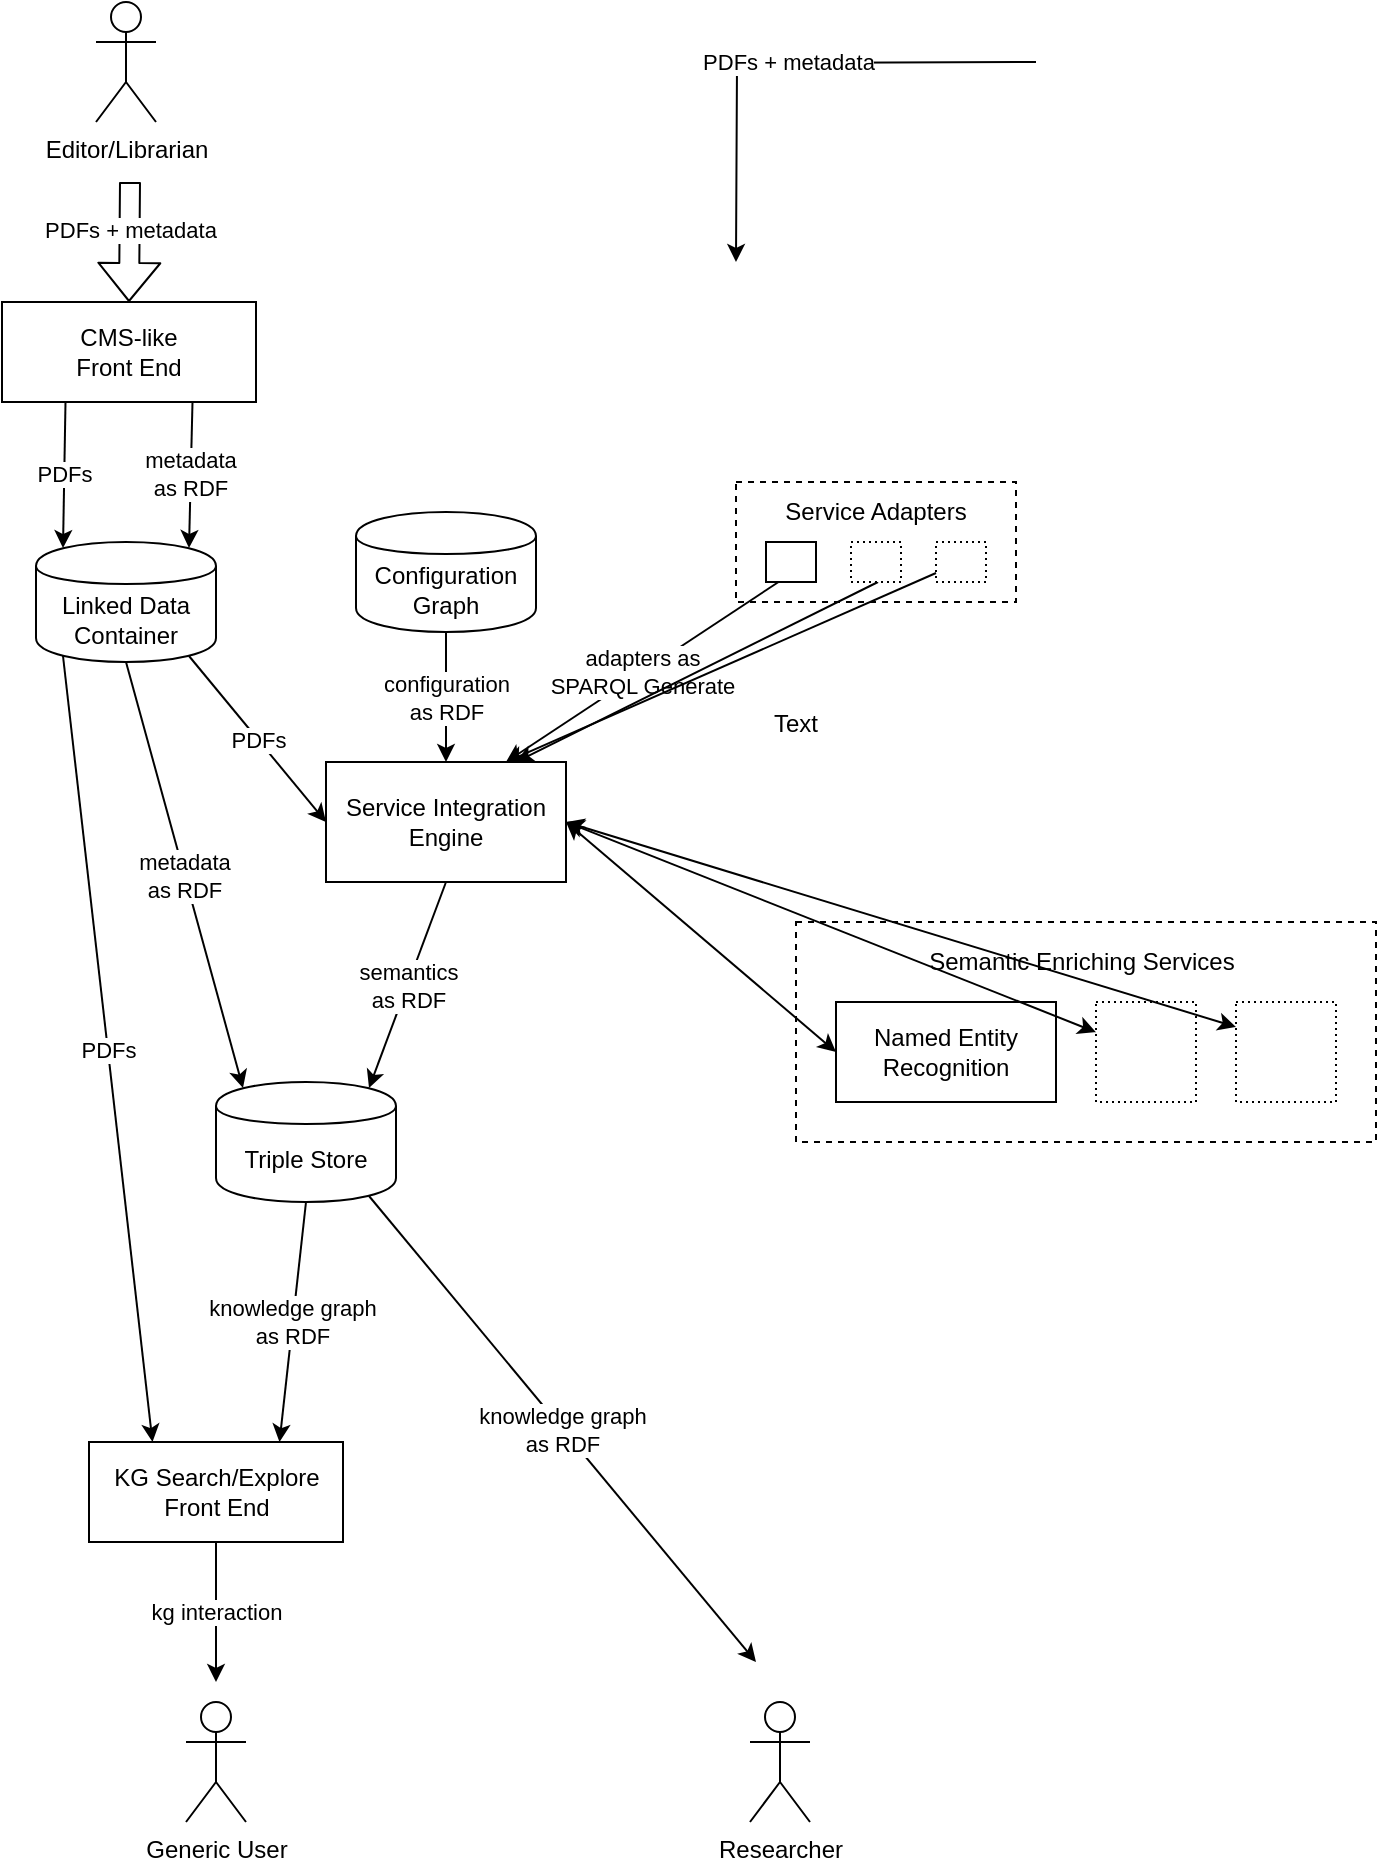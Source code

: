 <mxfile version="10.7.7" type="github"><diagram id="x-GXoumUO5DQMGYrBul2" name="Page-1"><mxGraphModel dx="1394" dy="915" grid="1" gridSize="10" guides="1" tooltips="1" connect="1" arrows="1" fold="1" page="1" pageScale="1" pageWidth="827" pageHeight="1169" math="0" shadow="0"><root><mxCell id="0"/><mxCell id="1" parent="0"/><mxCell id="RN9INIxDvgJOFiBCgrXU-1" value="" style="rounded=0;whiteSpace=wrap;html=1;dashed=1;" parent="1" vertex="1"><mxGeometry x="510" y="500" width="290" height="110" as="geometry"/></mxCell><mxCell id="RN9INIxDvgJOFiBCgrXU-2" value="Named Entity Recognition" style="rounded=0;whiteSpace=wrap;html=1;" parent="1" vertex="1"><mxGeometry x="530" y="540" width="110" height="50" as="geometry"/></mxCell><mxCell id="RN9INIxDvgJOFiBCgrXU-3" value="Semantic Enriching Services" style="text;html=1;strokeColor=none;fillColor=none;align=center;verticalAlign=middle;whiteSpace=wrap;rounded=0;dashed=1;" parent="1" vertex="1"><mxGeometry x="573" y="510" width="160" height="20" as="geometry"/></mxCell><mxCell id="RN9INIxDvgJOFiBCgrXU-4" value="" style="rounded=0;whiteSpace=wrap;html=1;dashed=1;dashPattern=1 2;" parent="1" vertex="1"><mxGeometry x="660" y="540" width="50" height="50" as="geometry"/></mxCell><mxCell id="RN9INIxDvgJOFiBCgrXU-6" value="" style="rounded=0;whiteSpace=wrap;html=1;dashed=1;dashPattern=1 2;" parent="1" vertex="1"><mxGeometry x="730" y="540" width="50" height="50" as="geometry"/></mxCell><mxCell id="RN9INIxDvgJOFiBCgrXU-8" value="PDFs&amp;nbsp;+ metadata" style="edgeStyle=orthogonalEdgeStyle;rounded=0;orthogonalLoop=1;jettySize=auto;html=1;" parent="1" edge="1"><mxGeometry relative="1" as="geometry"><mxPoint x="630" y="70" as="sourcePoint"/><mxPoint x="480" y="170" as="targetPoint"/></mxGeometry></mxCell><mxCell id="RN9INIxDvgJOFiBCgrXU-7" value="Editor/Librarian" style="shape=umlActor;verticalLabelPosition=bottom;labelBackgroundColor=#ffffff;verticalAlign=top;html=1;outlineConnect=0;" parent="1" vertex="1"><mxGeometry x="160" y="40" width="30" height="60" as="geometry"/></mxCell><mxCell id="RN9INIxDvgJOFiBCgrXU-9" value="CMS-like&lt;br&gt;Front End" style="rounded=0;whiteSpace=wrap;html=1;" parent="1" vertex="1"><mxGeometry x="113" y="190" width="127" height="50" as="geometry"/></mxCell><mxCell id="RN9INIxDvgJOFiBCgrXU-10" value="PDFs" style="endArrow=classic;html=1;exitX=0.25;exitY=1;exitDx=0;exitDy=0;entryX=0.15;entryY=0.05;entryDx=0;entryDy=0;entryPerimeter=0;" parent="1" source="RN9INIxDvgJOFiBCgrXU-9" target="5JjlQ0Los4AuPIkOIIEd-3" edge="1"><mxGeometry width="50" height="50" relative="1" as="geometry"><mxPoint x="120" y="550" as="sourcePoint"/><mxPoint x="170" y="500" as="targetPoint"/></mxGeometry></mxCell><mxCell id="RN9INIxDvgJOFiBCgrXU-11" value="Service Integration Engine" style="rounded=0;whiteSpace=wrap;html=1;" parent="1" vertex="1"><mxGeometry x="275" y="420" width="120" height="60" as="geometry"/></mxCell><mxCell id="RN9INIxDvgJOFiBCgrXU-13" value="metadata&lt;br&gt;as RDF" style="endArrow=classic;html=1;exitX=0.75;exitY=1;exitDx=0;exitDy=0;entryX=0.85;entryY=0.05;entryDx=0;entryDy=0;entryPerimeter=0;" parent="1" source="RN9INIxDvgJOFiBCgrXU-9" target="5JjlQ0Los4AuPIkOIIEd-3" edge="1"><mxGeometry width="50" height="50" relative="1" as="geometry"><mxPoint x="185" y="250" as="sourcePoint"/><mxPoint x="185" y="290" as="targetPoint"/></mxGeometry></mxCell><mxCell id="RN9INIxDvgJOFiBCgrXU-15" value="configuration&lt;br&gt;as RDF" style="endArrow=classic;html=1;exitX=0.5;exitY=1;exitDx=0;exitDy=0;" parent="1" source="5JjlQ0Los4AuPIkOIIEd-4" target="RN9INIxDvgJOFiBCgrXU-11" edge="1"><mxGeometry width="50" height="50" relative="1" as="geometry"><mxPoint x="213" y="250" as="sourcePoint"/><mxPoint x="213" y="310" as="targetPoint"/></mxGeometry></mxCell><mxCell id="RN9INIxDvgJOFiBCgrXU-16" value="" style="rounded=0;whiteSpace=wrap;html=1;dashed=1;" parent="1" vertex="1"><mxGeometry x="480" y="280" width="140" height="60" as="geometry"/></mxCell><mxCell id="RN9INIxDvgJOFiBCgrXU-17" value="" style="rounded=0;whiteSpace=wrap;html=1;" parent="1" vertex="1"><mxGeometry x="495" y="310" width="25" height="20" as="geometry"/></mxCell><mxCell id="RN9INIxDvgJOFiBCgrXU-18" value="Service Adapters" style="text;html=1;strokeColor=none;fillColor=none;align=center;verticalAlign=middle;whiteSpace=wrap;rounded=0;dashed=1;" parent="1" vertex="1"><mxGeometry x="470" y="285" width="160" height="20" as="geometry"/></mxCell><mxCell id="RN9INIxDvgJOFiBCgrXU-23" value="" style="rounded=0;whiteSpace=wrap;html=1;dashed=1;dashPattern=1 2;" parent="1" vertex="1"><mxGeometry x="580" y="310" width="25" height="20" as="geometry"/></mxCell><mxCell id="RN9INIxDvgJOFiBCgrXU-24" value="adapters&amp;nbsp;as&lt;br&gt;SPARQL Generate" style="endArrow=classic;html=1;exitX=0.25;exitY=1;exitDx=0;exitDy=0;entryX=0.75;entryY=0;entryDx=0;entryDy=0;" parent="1" source="RN9INIxDvgJOFiBCgrXU-17" target="RN9INIxDvgJOFiBCgrXU-11" edge="1"><mxGeometry width="50" height="50" relative="1" as="geometry"><mxPoint x="345" y="360" as="sourcePoint"/><mxPoint x="345" y="430" as="targetPoint"/></mxGeometry></mxCell><mxCell id="RN9INIxDvgJOFiBCgrXU-25" value="" style="endArrow=classic;html=1;exitX=0.5;exitY=1;exitDx=0;exitDy=0;" parent="1" edge="1"><mxGeometry width="50" height="50" relative="1" as="geometry"><mxPoint x="551" y="330" as="sourcePoint"/><mxPoint x="370" y="420" as="targetPoint"/></mxGeometry></mxCell><mxCell id="RN9INIxDvgJOFiBCgrXU-26" value="Text" style="text;html=1;resizable=0;points=[];autosize=1;align=left;verticalAlign=top;spacingTop=-4;" parent="1" vertex="1"><mxGeometry x="497" y="391" width="40" height="20" as="geometry"/></mxCell><mxCell id="RN9INIxDvgJOFiBCgrXU-27" value="" style="endArrow=classic;html=1;entryX=0.75;entryY=0;entryDx=0;entryDy=0;" parent="1" source="RN9INIxDvgJOFiBCgrXU-23" target="RN9INIxDvgJOFiBCgrXU-11" edge="1"><mxGeometry width="50" height="50" relative="1" as="geometry"><mxPoint x="561" y="340" as="sourcePoint"/><mxPoint x="380" y="430" as="targetPoint"/></mxGeometry></mxCell><mxCell id="RN9INIxDvgJOFiBCgrXU-28" value="" style="rounded=0;whiteSpace=wrap;html=1;dashed=1;dashPattern=1 2;" parent="1" vertex="1"><mxGeometry x="537.5" y="310" width="25" height="20" as="geometry"/></mxCell><mxCell id="RN9INIxDvgJOFiBCgrXU-29" value="" style="endArrow=classic;startArrow=classic;html=1;entryX=1;entryY=0.5;entryDx=0;entryDy=0;exitX=0;exitY=0.5;exitDx=0;exitDy=0;" parent="1" source="RN9INIxDvgJOFiBCgrXU-2" target="RN9INIxDvgJOFiBCgrXU-11" edge="1"><mxGeometry width="50" height="50" relative="1" as="geometry"><mxPoint x="260" y="720" as="sourcePoint"/><mxPoint x="310" y="670" as="targetPoint"/></mxGeometry></mxCell><mxCell id="RN9INIxDvgJOFiBCgrXU-30" value="" style="endArrow=classic;startArrow=classic;html=1;exitX=1;exitY=0.5;exitDx=0;exitDy=0;" parent="1" source="RN9INIxDvgJOFiBCgrXU-11" target="RN9INIxDvgJOFiBCgrXU-4" edge="1"><mxGeometry width="50" height="50" relative="1" as="geometry"><mxPoint x="80" y="650" as="sourcePoint"/><mxPoint x="130" y="600" as="targetPoint"/></mxGeometry></mxCell><mxCell id="RN9INIxDvgJOFiBCgrXU-31" value="" style="endArrow=classic;startArrow=classic;html=1;exitX=1;exitY=0.5;exitDx=0;exitDy=0;entryX=0;entryY=0.25;entryDx=0;entryDy=0;" parent="1" source="RN9INIxDvgJOFiBCgrXU-11" target="RN9INIxDvgJOFiBCgrXU-6" edge="1"><mxGeometry width="50" height="50" relative="1" as="geometry"><mxPoint x="405" y="460" as="sourcePoint"/><mxPoint x="670" y="565.086" as="targetPoint"/></mxGeometry></mxCell><mxCell id="5JjlQ0Los4AuPIkOIIEd-1" value="PDFs" style="endArrow=classic;html=1;exitX=0.85;exitY=0.95;exitDx=0;exitDy=0;entryX=0;entryY=0.5;entryDx=0;entryDy=0;exitPerimeter=0;" edge="1" parent="1" source="5JjlQ0Los4AuPIkOIIEd-3" target="RN9INIxDvgJOFiBCgrXU-11"><mxGeometry width="50" height="50" relative="1" as="geometry"><mxPoint x="158" y="250" as="sourcePoint"/><mxPoint x="220" y="530" as="targetPoint"/></mxGeometry></mxCell><mxCell id="5JjlQ0Los4AuPIkOIIEd-3" value="&lt;span&gt;Linked Data Container&lt;/span&gt;" style="shape=cylinder;whiteSpace=wrap;html=1;boundedLbl=1;backgroundOutline=1;" vertex="1" parent="1"><mxGeometry x="130" y="310" width="90" height="60" as="geometry"/></mxCell><mxCell id="5JjlQ0Los4AuPIkOIIEd-4" value="&lt;span&gt;Configuration Graph&lt;/span&gt;" style="shape=cylinder;whiteSpace=wrap;html=1;boundedLbl=1;backgroundOutline=1;" vertex="1" parent="1"><mxGeometry x="290" y="295" width="90" height="60" as="geometry"/></mxCell><mxCell id="5JjlQ0Los4AuPIkOIIEd-5" value="&lt;span&gt;Triple Store&lt;/span&gt;" style="shape=cylinder;whiteSpace=wrap;html=1;boundedLbl=1;backgroundOutline=1;" vertex="1" parent="1"><mxGeometry x="220" y="580" width="90" height="60" as="geometry"/></mxCell><mxCell id="5JjlQ0Los4AuPIkOIIEd-6" value="semantics&lt;br&gt;as RDF&lt;br&gt;" style="endArrow=classic;html=1;exitX=0.5;exitY=1;exitDx=0;exitDy=0;entryX=0.85;entryY=0.05;entryDx=0;entryDy=0;entryPerimeter=0;" edge="1" parent="1" source="RN9INIxDvgJOFiBCgrXU-11" target="5JjlQ0Los4AuPIkOIIEd-5"><mxGeometry width="50" height="50" relative="1" as="geometry"><mxPoint x="50" y="940" as="sourcePoint"/><mxPoint x="100" y="890" as="targetPoint"/></mxGeometry></mxCell><mxCell id="5JjlQ0Los4AuPIkOIIEd-7" value="metadata&lt;br&gt;as RDF" style="endArrow=classic;html=1;exitX=0.5;exitY=1;exitDx=0;exitDy=0;entryX=0.15;entryY=0.05;entryDx=0;entryDy=0;entryPerimeter=0;" edge="1" parent="1" source="5JjlQ0Los4AuPIkOIIEd-3" target="5JjlQ0Los4AuPIkOIIEd-5"><mxGeometry width="50" height="50" relative="1" as="geometry"><mxPoint x="218" y="250" as="sourcePoint"/><mxPoint x="260" y="540" as="targetPoint"/></mxGeometry></mxCell><mxCell id="5JjlQ0Los4AuPIkOIIEd-8" value="KG Search/Explore&lt;br&gt;Front End" style="rounded=0;whiteSpace=wrap;html=1;" vertex="1" parent="1"><mxGeometry x="156.5" y="760" width="127" height="50" as="geometry"/></mxCell><mxCell id="5JjlQ0Los4AuPIkOIIEd-9" value="PDFs" style="endArrow=classic;html=1;exitX=0.15;exitY=0.95;exitDx=0;exitDy=0;entryX=0.25;entryY=0;entryDx=0;entryDy=0;exitPerimeter=0;" edge="1" parent="1" source="5JjlQ0Los4AuPIkOIIEd-3" target="5JjlQ0Los4AuPIkOIIEd-8"><mxGeometry width="50" height="50" relative="1" as="geometry"><mxPoint x="217" y="377" as="sourcePoint"/><mxPoint x="285" y="460" as="targetPoint"/></mxGeometry></mxCell><mxCell id="5JjlQ0Los4AuPIkOIIEd-10" value="knowledge graph&lt;br&gt;as RDF" style="endArrow=classic;html=1;exitX=0.5;exitY=1;exitDx=0;exitDy=0;entryX=0.75;entryY=0;entryDx=0;entryDy=0;" edge="1" parent="1" source="5JjlQ0Los4AuPIkOIIEd-5" target="5JjlQ0Los4AuPIkOIIEd-8"><mxGeometry width="50" height="50" relative="1" as="geometry"><mxPoint x="185" y="380" as="sourcePoint"/><mxPoint x="244" y="593" as="targetPoint"/></mxGeometry></mxCell><mxCell id="5JjlQ0Los4AuPIkOIIEd-11" value="Generic User" style="shape=umlActor;verticalLabelPosition=bottom;labelBackgroundColor=#ffffff;verticalAlign=top;html=1;outlineConnect=0;" vertex="1" parent="1"><mxGeometry x="205" y="890" width="30" height="60" as="geometry"/></mxCell><mxCell id="5JjlQ0Los4AuPIkOIIEd-12" value="Researcher" style="shape=umlActor;verticalLabelPosition=bottom;labelBackgroundColor=#ffffff;verticalAlign=top;html=1;outlineConnect=0;" vertex="1" parent="1"><mxGeometry x="487" y="890" width="30" height="60" as="geometry"/></mxCell><mxCell id="5JjlQ0Los4AuPIkOIIEd-13" value="kg interaction" style="endArrow=classic;html=1;exitX=0.5;exitY=1;exitDx=0;exitDy=0;" edge="1" parent="1" source="5JjlQ0Los4AuPIkOIIEd-8"><mxGeometry width="50" height="50" relative="1" as="geometry"><mxPoint x="275" y="650" as="sourcePoint"/><mxPoint x="220" y="880" as="targetPoint"/></mxGeometry></mxCell><mxCell id="5JjlQ0Los4AuPIkOIIEd-14" value="knowledge graph&lt;br&gt;as RDF" style="endArrow=classic;html=1;exitX=0.85;exitY=0.95;exitDx=0;exitDy=0;exitPerimeter=0;" edge="1" parent="1" source="5JjlQ0Los4AuPIkOIIEd-5"><mxGeometry width="50" height="50" relative="1" as="geometry"><mxPoint x="285" y="660" as="sourcePoint"/><mxPoint x="490" y="870" as="targetPoint"/></mxGeometry></mxCell><mxCell id="5JjlQ0Los4AuPIkOIIEd-15" value="PDFs&amp;nbsp;+ metadata" style="shape=flexArrow;endArrow=classic;html=1;entryX=0.5;entryY=0;entryDx=0;entryDy=0;" edge="1" parent="1" target="RN9INIxDvgJOFiBCgrXU-9"><mxGeometry x="-0.2" width="50" height="50" relative="1" as="geometry"><mxPoint x="177" y="130" as="sourcePoint"/><mxPoint x="-130" y="600" as="targetPoint"/><Array as="points"/><mxPoint as="offset"/></mxGeometry></mxCell></root></mxGraphModel></diagram></mxfile>